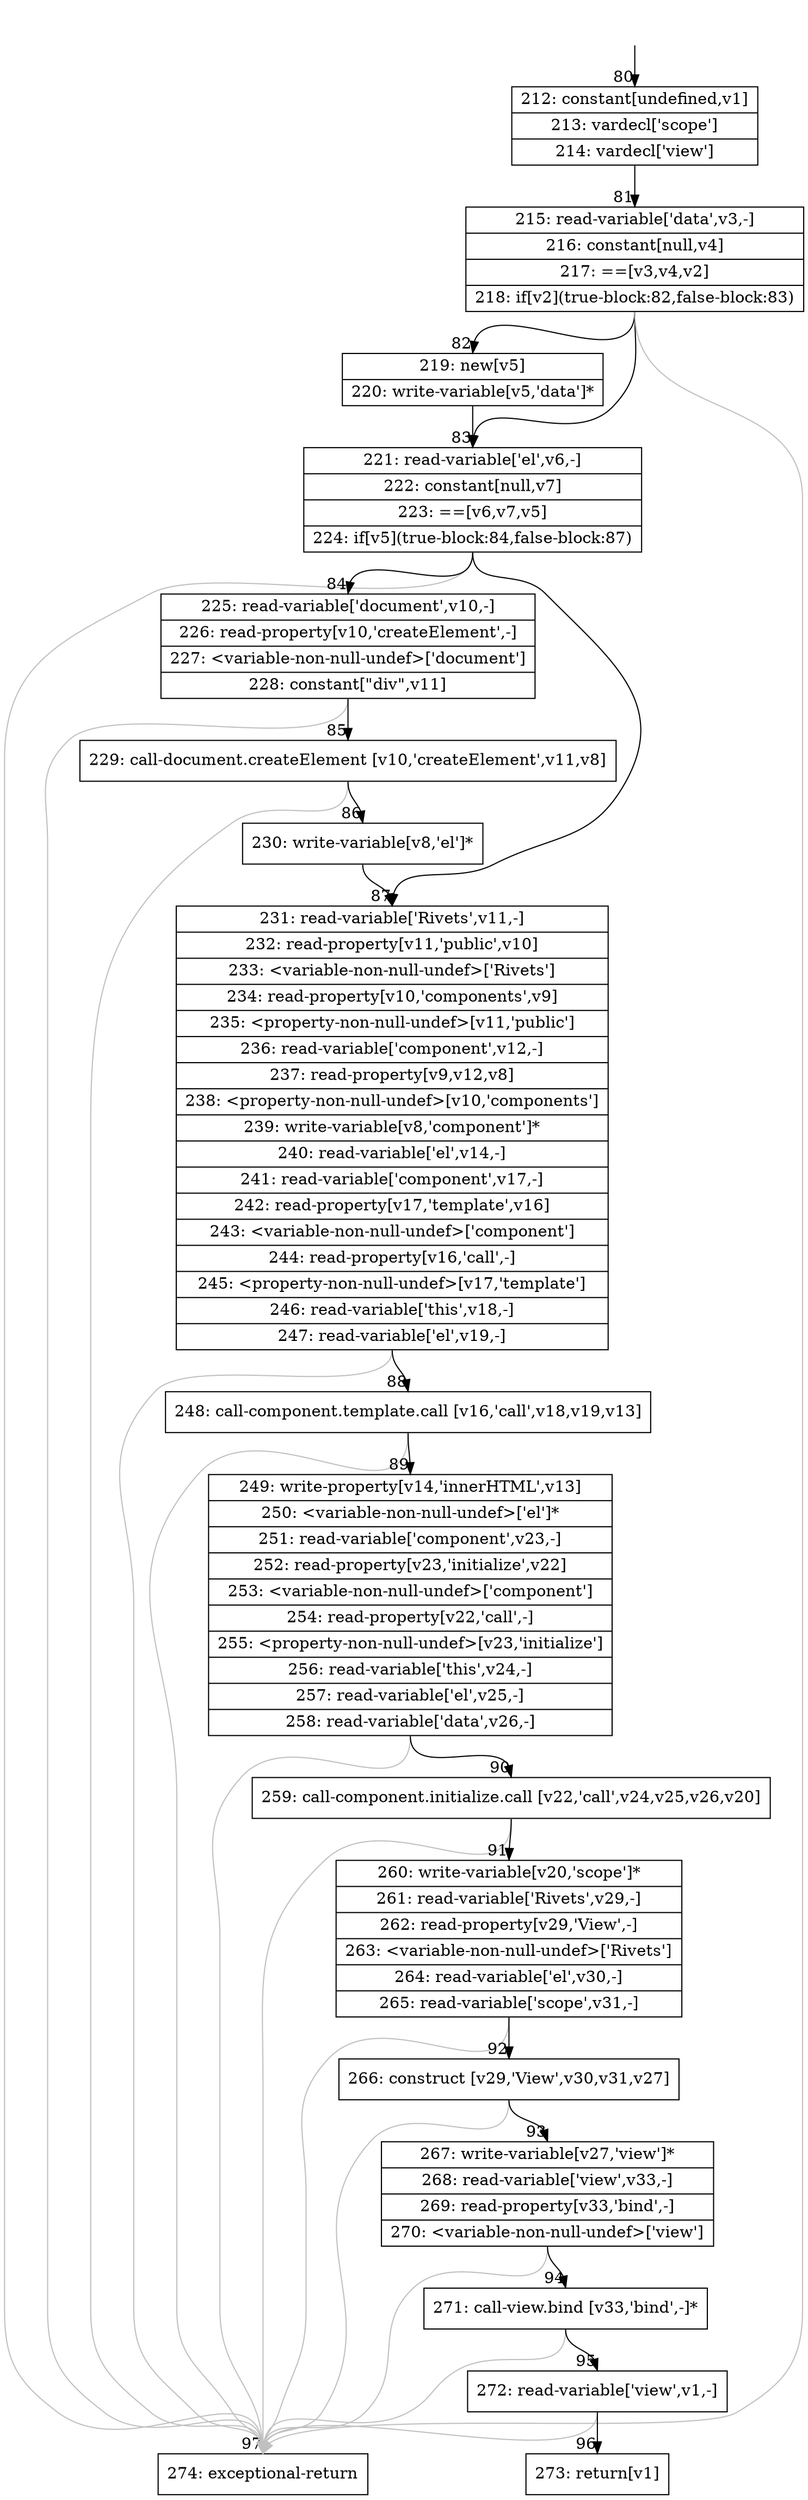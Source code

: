 digraph {
rankdir="TD"
BB_entry10[shape=none,label=""];
BB_entry10 -> BB80 [tailport=s, headport=n, headlabel="    80"]
BB80 [shape=record label="{212: constant[undefined,v1]|213: vardecl['scope']|214: vardecl['view']}" ] 
BB80 -> BB81 [tailport=s, headport=n, headlabel="      81"]
BB81 [shape=record label="{215: read-variable['data',v3,-]|216: constant[null,v4]|217: ==[v3,v4,v2]|218: if[v2](true-block:82,false-block:83)}" ] 
BB81 -> BB82 [tailport=s, headport=n, headlabel="      82"]
BB81 -> BB83 [tailport=s, headport=n, headlabel="      83"]
BB81 -> BB97 [tailport=s, headport=n, color=gray, headlabel="      97"]
BB82 [shape=record label="{219: new[v5]|220: write-variable[v5,'data']*}" ] 
BB82 -> BB83 [tailport=s, headport=n]
BB83 [shape=record label="{221: read-variable['el',v6,-]|222: constant[null,v7]|223: ==[v6,v7,v5]|224: if[v5](true-block:84,false-block:87)}" ] 
BB83 -> BB84 [tailport=s, headport=n, headlabel="      84"]
BB83 -> BB87 [tailport=s, headport=n, headlabel="      87"]
BB83 -> BB97 [tailport=s, headport=n, color=gray]
BB84 [shape=record label="{225: read-variable['document',v10,-]|226: read-property[v10,'createElement',-]|227: \<variable-non-null-undef\>['document']|228: constant[\"div\",v11]}" ] 
BB84 -> BB85 [tailport=s, headport=n, headlabel="      85"]
BB84 -> BB97 [tailport=s, headport=n, color=gray]
BB85 [shape=record label="{229: call-document.createElement [v10,'createElement',v11,v8]}" ] 
BB85 -> BB86 [tailport=s, headport=n, headlabel="      86"]
BB85 -> BB97 [tailport=s, headport=n, color=gray]
BB86 [shape=record label="{230: write-variable[v8,'el']*}" ] 
BB86 -> BB87 [tailport=s, headport=n]
BB87 [shape=record label="{231: read-variable['Rivets',v11,-]|232: read-property[v11,'public',v10]|233: \<variable-non-null-undef\>['Rivets']|234: read-property[v10,'components',v9]|235: \<property-non-null-undef\>[v11,'public']|236: read-variable['component',v12,-]|237: read-property[v9,v12,v8]|238: \<property-non-null-undef\>[v10,'components']|239: write-variable[v8,'component']*|240: read-variable['el',v14,-]|241: read-variable['component',v17,-]|242: read-property[v17,'template',v16]|243: \<variable-non-null-undef\>['component']|244: read-property[v16,'call',-]|245: \<property-non-null-undef\>[v17,'template']|246: read-variable['this',v18,-]|247: read-variable['el',v19,-]}" ] 
BB87 -> BB88 [tailport=s, headport=n, headlabel="      88"]
BB87 -> BB97 [tailport=s, headport=n, color=gray]
BB88 [shape=record label="{248: call-component.template.call [v16,'call',v18,v19,v13]}" ] 
BB88 -> BB89 [tailport=s, headport=n, headlabel="      89"]
BB88 -> BB97 [tailport=s, headport=n, color=gray]
BB89 [shape=record label="{249: write-property[v14,'innerHTML',v13]|250: \<variable-non-null-undef\>['el']*|251: read-variable['component',v23,-]|252: read-property[v23,'initialize',v22]|253: \<variable-non-null-undef\>['component']|254: read-property[v22,'call',-]|255: \<property-non-null-undef\>[v23,'initialize']|256: read-variable['this',v24,-]|257: read-variable['el',v25,-]|258: read-variable['data',v26,-]}" ] 
BB89 -> BB90 [tailport=s, headport=n, headlabel="      90"]
BB89 -> BB97 [tailport=s, headport=n, color=gray]
BB90 [shape=record label="{259: call-component.initialize.call [v22,'call',v24,v25,v26,v20]}" ] 
BB90 -> BB91 [tailport=s, headport=n, headlabel="      91"]
BB90 -> BB97 [tailport=s, headport=n, color=gray]
BB91 [shape=record label="{260: write-variable[v20,'scope']*|261: read-variable['Rivets',v29,-]|262: read-property[v29,'View',-]|263: \<variable-non-null-undef\>['Rivets']|264: read-variable['el',v30,-]|265: read-variable['scope',v31,-]}" ] 
BB91 -> BB92 [tailport=s, headport=n, headlabel="      92"]
BB91 -> BB97 [tailport=s, headport=n, color=gray]
BB92 [shape=record label="{266: construct [v29,'View',v30,v31,v27]}" ] 
BB92 -> BB93 [tailport=s, headport=n, headlabel="      93"]
BB92 -> BB97 [tailport=s, headport=n, color=gray]
BB93 [shape=record label="{267: write-variable[v27,'view']*|268: read-variable['view',v33,-]|269: read-property[v33,'bind',-]|270: \<variable-non-null-undef\>['view']}" ] 
BB93 -> BB94 [tailport=s, headport=n, headlabel="      94"]
BB93 -> BB97 [tailport=s, headport=n, color=gray]
BB94 [shape=record label="{271: call-view.bind [v33,'bind',-]*}" ] 
BB94 -> BB95 [tailport=s, headport=n, headlabel="      95"]
BB94 -> BB97 [tailport=s, headport=n, color=gray]
BB95 [shape=record label="{272: read-variable['view',v1,-]}" ] 
BB95 -> BB96 [tailport=s, headport=n, headlabel="      96"]
BB95 -> BB97 [tailport=s, headport=n, color=gray]
BB96 [shape=record label="{273: return[v1]}" ] 
BB97 [shape=record label="{274: exceptional-return}" ] 
//#$~ 70
}
